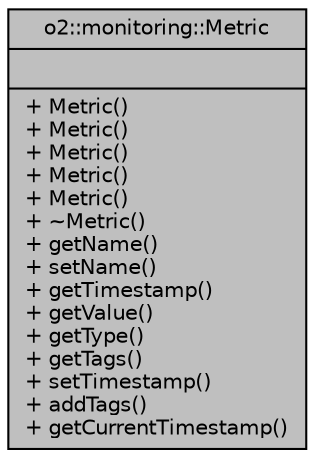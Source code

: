 digraph "o2::monitoring::Metric"
{
 // INTERACTIVE_SVG=YES
  bgcolor="transparent";
  edge [fontname="Helvetica",fontsize="10",labelfontname="Helvetica",labelfontsize="10"];
  node [fontname="Helvetica",fontsize="10",shape=record];
  Node1 [label="{o2::monitoring::Metric\n||+ Metric()\l+ Metric()\l+ Metric()\l+ Metric()\l+ Metric()\l+ ~Metric()\l+ getName()\l+ setName()\l+ getTimestamp()\l+ getValue()\l+ getType()\l+ getTags()\l+ setTimestamp()\l+ addTags()\l+ getCurrentTimestamp()\l}",height=0.2,width=0.4,color="black", fillcolor="grey75", style="filled" fontcolor="black"];
}
